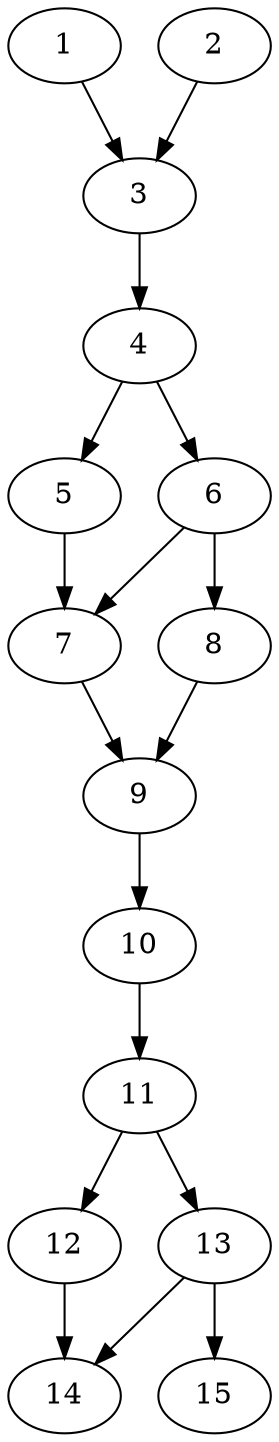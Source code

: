 // DAG automatically generated by daggen at Thu Oct  3 13:59:26 2019
// ./daggen --dot -n 15 --ccr 0.5 --fat 0.3 --regular 0.5 --density 0.9 --mindata 5242880 --maxdata 52428800 
digraph G {
  1 [size="28868608", alpha="0.12", expect_size="14434304"] 
  1 -> 3 [size ="14434304"]
  2 [size="97009664", alpha="0.14", expect_size="48504832"] 
  2 -> 3 [size ="48504832"]
  3 [size="78190592", alpha="0.15", expect_size="39095296"] 
  3 -> 4 [size ="39095296"]
  4 [size="13731840", alpha="0.14", expect_size="6865920"] 
  4 -> 5 [size ="6865920"]
  4 -> 6 [size ="6865920"]
  5 [size="13776896", alpha="0.12", expect_size="6888448"] 
  5 -> 7 [size ="6888448"]
  6 [size="102690816", alpha="0.13", expect_size="51345408"] 
  6 -> 7 [size ="51345408"]
  6 -> 8 [size ="51345408"]
  7 [size="60733440", alpha="0.09", expect_size="30366720"] 
  7 -> 9 [size ="30366720"]
  8 [size="57856000", alpha="0.17", expect_size="28928000"] 
  8 -> 9 [size ="28928000"]
  9 [size="34234368", alpha="0.02", expect_size="17117184"] 
  9 -> 10 [size ="17117184"]
  10 [size="66516992", alpha="0.14", expect_size="33258496"] 
  10 -> 11 [size ="33258496"]
  11 [size="50405376", alpha="0.08", expect_size="25202688"] 
  11 -> 12 [size ="25202688"]
  11 -> 13 [size ="25202688"]
  12 [size="12746752", alpha="0.18", expect_size="6373376"] 
  12 -> 14 [size ="6373376"]
  13 [size="80500736", alpha="0.08", expect_size="40250368"] 
  13 -> 14 [size ="40250368"]
  13 -> 15 [size ="40250368"]
  14 [size="58499072", alpha="0.03", expect_size="29249536"] 
  15 [size="31506432", alpha="0.02", expect_size="15753216"] 
}
